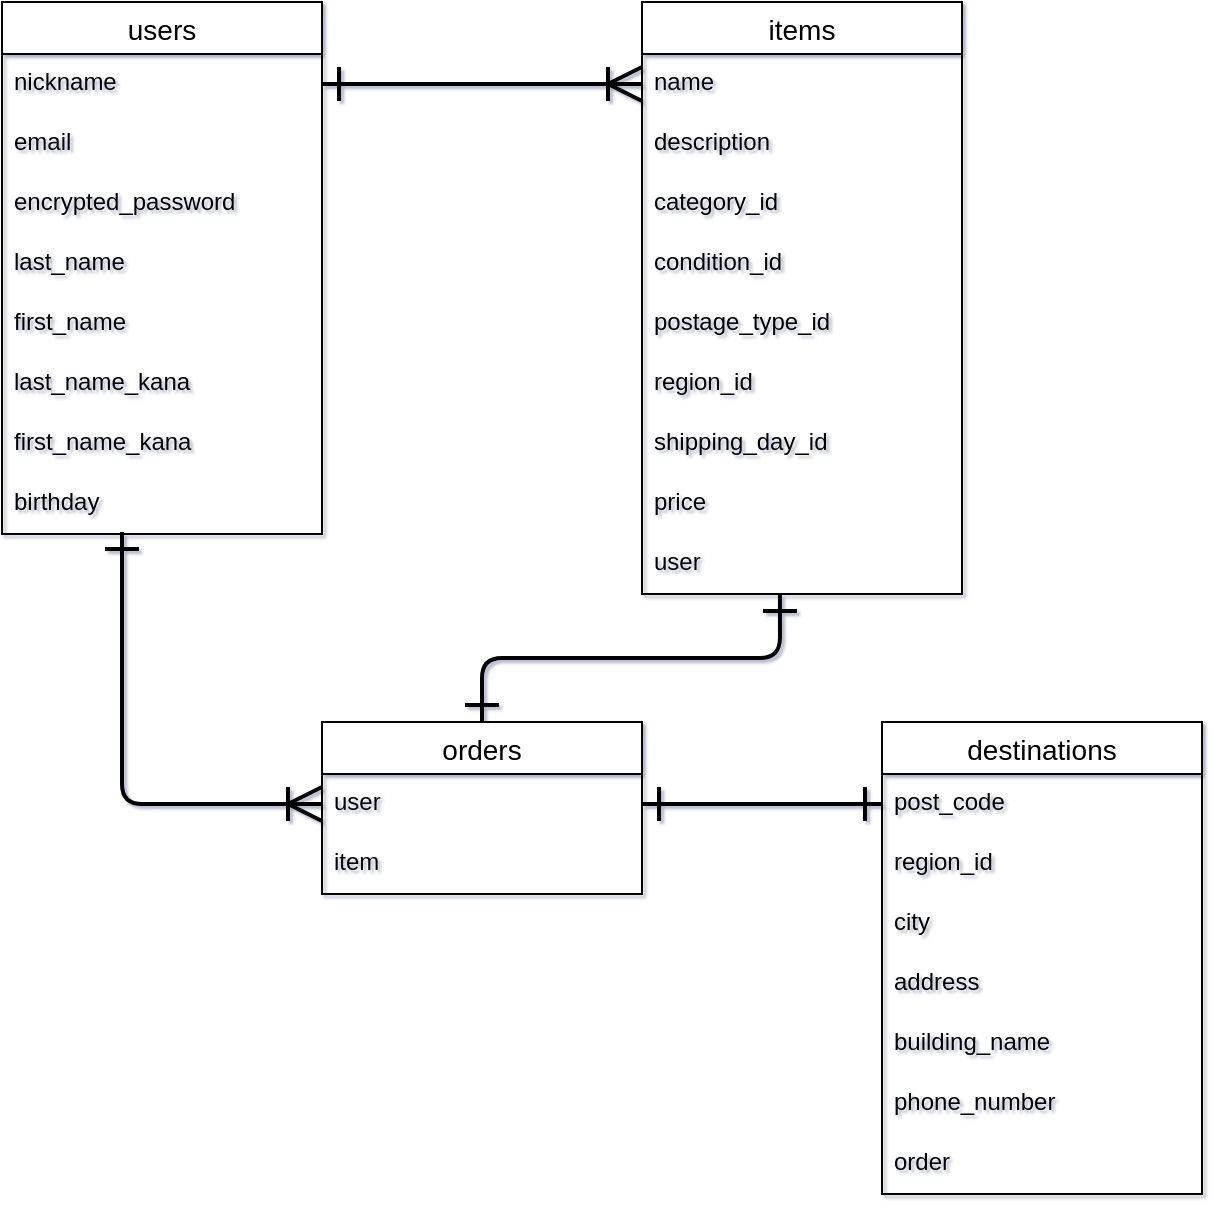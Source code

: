 <mxfile>
    <diagram id="NxkwoIEYeaP_PcojvgI_" name="ページ1">
        <mxGraphModel dx="303" dy="520" grid="0" gridSize="10" guides="0" tooltips="1" connect="1" arrows="1" fold="1" page="1" pageScale="1" pageWidth="827" pageHeight="1169" background="none" math="0" shadow="1">
            <root>
                <mxCell id="0"/>
                <mxCell id="1" parent="0"/>
                <mxCell id="141" value="users" style="swimlane;fontStyle=0;childLayout=stackLayout;horizontal=1;startSize=26;horizontalStack=0;resizeParent=1;resizeParentMax=0;resizeLast=0;collapsible=1;marginBottom=0;align=center;fontSize=14;html=0;" parent="1" vertex="1">
                    <mxGeometry x="40" y="80" width="160" height="266" as="geometry"/>
                </mxCell>
                <mxCell id="143" value="nickname" style="text;strokeColor=none;fillColor=none;spacingLeft=4;spacingRight=4;overflow=hidden;rotatable=0;points=[[0,0.5],[1,0.5]];portConstraint=eastwest;fontSize=12;" parent="141" vertex="1">
                    <mxGeometry y="26" width="160" height="30" as="geometry"/>
                </mxCell>
                <mxCell id="145" value="email" style="text;strokeColor=none;fillColor=none;spacingLeft=4;spacingRight=4;overflow=hidden;rotatable=0;points=[[0,0.5],[1,0.5]];portConstraint=eastwest;fontSize=12;" parent="141" vertex="1">
                    <mxGeometry y="56" width="160" height="30" as="geometry"/>
                </mxCell>
                <mxCell id="195" value="encrypted_password" style="text;strokeColor=none;fillColor=none;spacingLeft=4;spacingRight=4;overflow=hidden;rotatable=0;points=[[0,0.5],[1,0.5]];portConstraint=eastwest;fontSize=12;" parent="141" vertex="1">
                    <mxGeometry y="86" width="160" height="30" as="geometry"/>
                </mxCell>
                <mxCell id="153" value="last_name" style="text;strokeColor=none;fillColor=none;spacingLeft=4;spacingRight=4;overflow=hidden;rotatable=0;points=[[0,0.5],[1,0.5]];portConstraint=eastwest;fontSize=12;" parent="141" vertex="1">
                    <mxGeometry y="116" width="160" height="30" as="geometry"/>
                </mxCell>
                <mxCell id="144" value="first_name" style="text;strokeColor=none;fillColor=none;spacingLeft=4;spacingRight=4;overflow=hidden;rotatable=0;points=[[0,0.5],[1,0.5]];portConstraint=eastwest;fontSize=12;" parent="141" vertex="1">
                    <mxGeometry y="146" width="160" height="30" as="geometry"/>
                </mxCell>
                <mxCell id="154" value="last_name_kana" style="text;strokeColor=none;fillColor=none;spacingLeft=4;spacingRight=4;overflow=hidden;rotatable=0;points=[[0,0.5],[1,0.5]];portConstraint=eastwest;fontSize=12;" parent="141" vertex="1">
                    <mxGeometry y="176" width="160" height="30" as="geometry"/>
                </mxCell>
                <mxCell id="155" value="first_name_kana" style="text;strokeColor=none;fillColor=none;spacingLeft=4;spacingRight=4;overflow=hidden;rotatable=0;points=[[0,0.5],[1,0.5]];portConstraint=eastwest;fontSize=12;" parent="141" vertex="1">
                    <mxGeometry y="206" width="160" height="30" as="geometry"/>
                </mxCell>
                <mxCell id="224" value="birthday" style="text;strokeColor=none;fillColor=none;spacingLeft=4;spacingRight=4;overflow=hidden;rotatable=0;points=[[0,0.5],[1,0.5]];portConstraint=eastwest;fontSize=12;" parent="141" vertex="1">
                    <mxGeometry y="236" width="160" height="30" as="geometry"/>
                </mxCell>
                <mxCell id="159" value="items" style="swimlane;fontStyle=0;childLayout=stackLayout;horizontal=1;startSize=26;horizontalStack=0;resizeParent=1;resizeParentMax=0;resizeLast=0;collapsible=1;marginBottom=0;align=center;fontSize=14;html=0;" parent="1" vertex="1">
                    <mxGeometry x="360" y="80" width="160" height="296" as="geometry"/>
                </mxCell>
                <mxCell id="161" value="name" style="text;strokeColor=none;fillColor=none;spacingLeft=4;spacingRight=4;overflow=hidden;rotatable=0;points=[[0,0.5],[1,0.5]];portConstraint=eastwest;fontSize=12;" parent="159" vertex="1">
                    <mxGeometry y="26" width="160" height="30" as="geometry"/>
                </mxCell>
                <mxCell id="162" value="description" style="text;strokeColor=none;fillColor=none;spacingLeft=4;spacingRight=4;overflow=hidden;rotatable=0;points=[[0,0.5],[1,0.5]];portConstraint=eastwest;fontSize=12;" parent="159" vertex="1">
                    <mxGeometry y="56" width="160" height="30" as="geometry"/>
                </mxCell>
                <mxCell id="163" value="category_id" style="text;strokeColor=none;fillColor=none;spacingLeft=4;spacingRight=4;overflow=hidden;rotatable=0;points=[[0,0.5],[1,0.5]];portConstraint=eastwest;fontSize=12;" parent="159" vertex="1">
                    <mxGeometry y="86" width="160" height="30" as="geometry"/>
                </mxCell>
                <mxCell id="164" value="condition_id" style="text;strokeColor=none;fillColor=none;spacingLeft=4;spacingRight=4;overflow=hidden;rotatable=0;points=[[0,0.5],[1,0.5]];portConstraint=eastwest;fontSize=12;" parent="159" vertex="1">
                    <mxGeometry y="116" width="160" height="30" as="geometry"/>
                </mxCell>
                <mxCell id="165" value="postage_type_id" style="text;strokeColor=none;fillColor=none;spacingLeft=4;spacingRight=4;overflow=hidden;rotatable=0;points=[[0,0.5],[1,0.5]];portConstraint=eastwest;fontSize=12;" parent="159" vertex="1">
                    <mxGeometry y="146" width="160" height="30" as="geometry"/>
                </mxCell>
                <mxCell id="166" value="region_id" style="text;strokeColor=none;fillColor=none;spacingLeft=4;spacingRight=4;overflow=hidden;rotatable=0;points=[[0,0.5],[1,0.5]];portConstraint=eastwest;fontSize=12;" parent="159" vertex="1">
                    <mxGeometry y="176" width="160" height="30" as="geometry"/>
                </mxCell>
                <mxCell id="167" value="shipping_day_id" style="text;strokeColor=none;fillColor=none;spacingLeft=4;spacingRight=4;overflow=hidden;rotatable=0;points=[[0,0.5],[1,0.5]];portConstraint=eastwest;fontSize=12;" parent="159" vertex="1">
                    <mxGeometry y="206" width="160" height="30" as="geometry"/>
                </mxCell>
                <mxCell id="168" value="price" style="text;strokeColor=none;fillColor=none;spacingLeft=4;spacingRight=4;overflow=hidden;rotatable=0;points=[[0,0.5],[1,0.5]];portConstraint=eastwest;fontSize=12;" parent="159" vertex="1">
                    <mxGeometry y="236" width="160" height="30" as="geometry"/>
                </mxCell>
                <mxCell id="186" value="user" style="text;strokeColor=none;fillColor=none;spacingLeft=4;spacingRight=4;overflow=hidden;rotatable=0;points=[[0,0.5],[1,0.5]];portConstraint=eastwest;fontSize=12;" parent="159" vertex="1">
                    <mxGeometry y="266" width="160" height="30" as="geometry"/>
                </mxCell>
                <mxCell id="171" value="orders" style="swimlane;fontStyle=0;childLayout=stackLayout;horizontal=1;startSize=26;horizontalStack=0;resizeParent=1;resizeParentMax=0;resizeLast=0;collapsible=1;marginBottom=0;align=center;fontSize=14;html=0;" parent="1" vertex="1">
                    <mxGeometry x="200" y="440" width="160" height="86" as="geometry"/>
                </mxCell>
                <mxCell id="188" value="user" style="text;strokeColor=none;fillColor=none;spacingLeft=4;spacingRight=4;overflow=hidden;rotatable=0;points=[[0,0.5],[1,0.5]];portConstraint=eastwest;fontSize=12;" parent="171" vertex="1">
                    <mxGeometry y="26" width="160" height="30" as="geometry"/>
                </mxCell>
                <mxCell id="189" value="item" style="text;strokeColor=none;fillColor=none;spacingLeft=4;spacingRight=4;overflow=hidden;rotatable=0;points=[[0,0.5],[1,0.5]];portConstraint=eastwest;fontSize=12;" parent="171" vertex="1">
                    <mxGeometry y="56" width="160" height="30" as="geometry"/>
                </mxCell>
                <mxCell id="196" value="destinations" style="swimlane;fontStyle=0;childLayout=stackLayout;horizontal=1;startSize=26;horizontalStack=0;resizeParent=1;resizeParentMax=0;resizeLast=0;collapsible=1;marginBottom=0;align=center;fontSize=14;html=0;labelBorderColor=none;" parent="1" vertex="1">
                    <mxGeometry x="480" y="440" width="160" height="236" as="geometry"/>
                </mxCell>
                <mxCell id="221" value="post_code" style="text;strokeColor=none;fillColor=none;spacingLeft=4;spacingRight=4;overflow=hidden;rotatable=0;points=[[0,0.5],[1,0.5]];portConstraint=eastwest;fontSize=12;" parent="196" vertex="1">
                    <mxGeometry y="26" width="160" height="30" as="geometry"/>
                </mxCell>
                <mxCell id="202" value="region_id" style="text;strokeColor=none;fillColor=none;spacingLeft=4;spacingRight=4;overflow=hidden;rotatable=0;points=[[0,0.5],[1,0.5]];portConstraint=eastwest;fontSize=12;" parent="196" vertex="1">
                    <mxGeometry y="56" width="160" height="30" as="geometry"/>
                </mxCell>
                <mxCell id="203" value="city" style="text;strokeColor=none;fillColor=none;spacingLeft=4;spacingRight=4;overflow=hidden;rotatable=0;points=[[0,0.5],[1,0.5]];portConstraint=eastwest;fontSize=12;" parent="196" vertex="1">
                    <mxGeometry y="86" width="160" height="30" as="geometry"/>
                </mxCell>
                <mxCell id="204" value="address" style="text;strokeColor=none;fillColor=none;spacingLeft=4;spacingRight=4;overflow=hidden;rotatable=0;points=[[0,0.5],[1,0.5]];portConstraint=eastwest;fontSize=12;" parent="196" vertex="1">
                    <mxGeometry y="116" width="160" height="30" as="geometry"/>
                </mxCell>
                <mxCell id="205" value="building_name" style="text;strokeColor=none;fillColor=none;spacingLeft=4;spacingRight=4;overflow=hidden;rotatable=0;points=[[0,0.5],[1,0.5]];portConstraint=eastwest;fontSize=12;" parent="196" vertex="1">
                    <mxGeometry y="146" width="160" height="30" as="geometry"/>
                </mxCell>
                <mxCell id="206" value="phone_number" style="text;strokeColor=none;fillColor=none;spacingLeft=4;spacingRight=4;overflow=hidden;rotatable=0;points=[[0,0.5],[1,0.5]];portConstraint=eastwest;fontSize=12;" parent="196" vertex="1">
                    <mxGeometry y="176" width="160" height="30" as="geometry"/>
                </mxCell>
                <mxCell id="225" value="order" style="text;strokeColor=none;fillColor=none;spacingLeft=4;spacingRight=4;overflow=hidden;rotatable=0;points=[[0,0.5],[1,0.5]];portConstraint=eastwest;fontSize=12;" parent="196" vertex="1">
                    <mxGeometry y="206" width="160" height="30" as="geometry"/>
                </mxCell>
                <mxCell id="209" value="" style="fontSize=12;html=1;endArrow=ERone;startArrow=ERone;entryX=1;entryY=0.5;entryDx=0;entryDy=0;strokeWidth=2;endSize=14;startSize=14;targetPerimeterSpacing=0;startFill=0;endFill=0;exitX=0;exitY=0.5;exitDx=0;exitDy=0;" parent="1" source="221" target="188" edge="1">
                    <mxGeometry width="100" height="100" relative="1" as="geometry">
                        <mxPoint x="470" y="466" as="sourcePoint"/>
                        <mxPoint x="450" y="600" as="targetPoint"/>
                    </mxGeometry>
                </mxCell>
                <mxCell id="217" value="" style="edgeStyle=entityRelationEdgeStyle;fontSize=12;endArrow=ERoneToMany;exitX=1;exitY=0.5;exitDx=0;exitDy=0;entryX=0;entryY=0.5;entryDx=0;entryDy=0;fontStyle=1;labelBackgroundColor=#ffffff;labelBorderColor=none;html=1;spacingTop=-1;strokeWidth=2;endSize=14;startSize=14;startArrow=ERone;startFill=0;" parent="1" source="143" edge="1">
                    <mxGeometry width="100" height="100" relative="1" as="geometry">
                        <mxPoint x="220" y="270" as="sourcePoint"/>
                        <mxPoint x="360" y="121" as="targetPoint"/>
                    </mxGeometry>
                </mxCell>
                <mxCell id="219" value="" style="fontSize=12;html=1;endArrow=ERoneToMany;startArrow=ERone;edgeStyle=orthogonalEdgeStyle;elbow=vertical;strokeWidth=2;endSize=14;startSize=14;startFill=0;endFill=0;entryX=0;entryY=0.5;entryDx=0;entryDy=0;exitX=0.375;exitY=0.967;exitDx=0;exitDy=0;exitPerimeter=0;" parent="1" source="224" target="188" edge="1">
                    <mxGeometry width="100" height="100" relative="1" as="geometry">
                        <mxPoint x="103" y="352" as="sourcePoint"/>
                        <mxPoint x="200" y="561" as="targetPoint"/>
                    </mxGeometry>
                </mxCell>
                <mxCell id="220" value="" style="edgeStyle=orthogonalEdgeStyle;fontSize=12;html=1;endArrow=ERone;endFill=1;shadow=0;entryX=0.431;entryY=1;entryDx=0;entryDy=0;exitX=0.5;exitY=0;exitDx=0;exitDy=0;strokeWidth=2;startArrow=ERone;startFill=0;endSize=14;startSize=14;entryPerimeter=0;" parent="1" source="171" target="186" edge="1">
                    <mxGeometry width="100" height="100" relative="1" as="geometry">
                        <mxPoint x="350" y="440" as="sourcePoint"/>
                        <mxPoint x="450" y="340" as="targetPoint"/>
                    </mxGeometry>
                </mxCell>
            </root>
        </mxGraphModel>
    </diagram>
</mxfile>